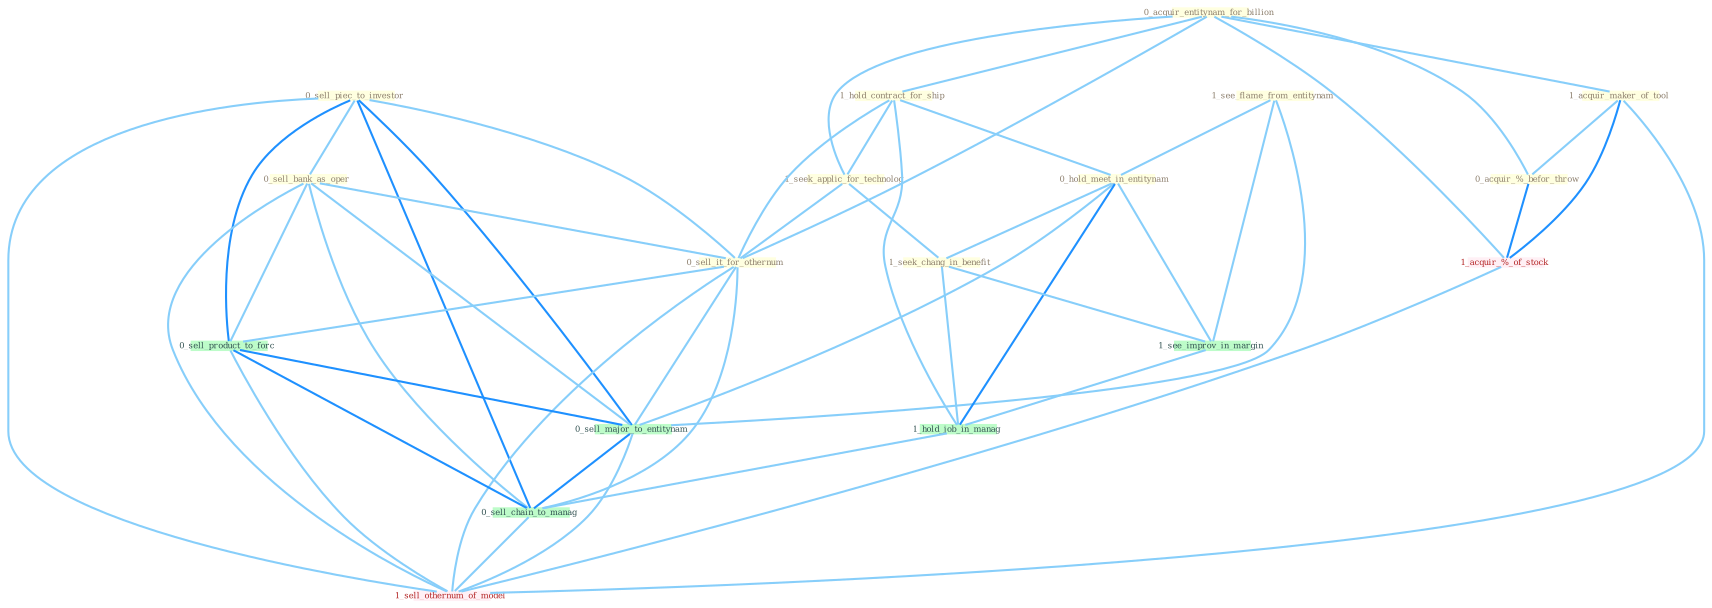 Graph G{ 
    node
    [shape=polygon,style=filled,width=.5,height=.06,color="#BDFCC9",fixedsize=true,fontsize=4,
    fontcolor="#2f4f4f"];
    {node
    [color="#ffffe0", fontcolor="#8b7d6b"] "1_see_flame_from_entitynam " "0_acquir_entitynam_for_billion " "1_hold_contract_for_ship " "1_seek_applic_for_technolog " "0_sell_piec_to_investor " "0_hold_meet_in_entitynam " "1_acquir_maker_of_tool " "1_seek_chang_in_benefit " "0_sell_bank_as_oper " "0_acquir_%_befor_throw " "0_sell_it_for_othernum "}
{node [color="#fff0f5", fontcolor="#b22222"] "1_acquir_%_of_stock " "1_sell_othernum_of_model "}
edge [color="#B0E2FF"];

	"1_see_flame_from_entitynam " -- "0_hold_meet_in_entitynam " [w="1", color="#87cefa" ];
	"1_see_flame_from_entitynam " -- "1_see_improv_in_margin " [w="1", color="#87cefa" ];
	"1_see_flame_from_entitynam " -- "0_sell_major_to_entitynam " [w="1", color="#87cefa" ];
	"0_acquir_entitynam_for_billion " -- "1_hold_contract_for_ship " [w="1", color="#87cefa" ];
	"0_acquir_entitynam_for_billion " -- "1_seek_applic_for_technolog " [w="1", color="#87cefa" ];
	"0_acquir_entitynam_for_billion " -- "1_acquir_maker_of_tool " [w="1", color="#87cefa" ];
	"0_acquir_entitynam_for_billion " -- "0_acquir_%_befor_throw " [w="1", color="#87cefa" ];
	"0_acquir_entitynam_for_billion " -- "0_sell_it_for_othernum " [w="1", color="#87cefa" ];
	"0_acquir_entitynam_for_billion " -- "1_acquir_%_of_stock " [w="1", color="#87cefa" ];
	"1_hold_contract_for_ship " -- "1_seek_applic_for_technolog " [w="1", color="#87cefa" ];
	"1_hold_contract_for_ship " -- "0_hold_meet_in_entitynam " [w="1", color="#87cefa" ];
	"1_hold_contract_for_ship " -- "0_sell_it_for_othernum " [w="1", color="#87cefa" ];
	"1_hold_contract_for_ship " -- "1_hold_job_in_manag " [w="1", color="#87cefa" ];
	"1_seek_applic_for_technolog " -- "1_seek_chang_in_benefit " [w="1", color="#87cefa" ];
	"1_seek_applic_for_technolog " -- "0_sell_it_for_othernum " [w="1", color="#87cefa" ];
	"0_sell_piec_to_investor " -- "0_sell_bank_as_oper " [w="1", color="#87cefa" ];
	"0_sell_piec_to_investor " -- "0_sell_it_for_othernum " [w="1", color="#87cefa" ];
	"0_sell_piec_to_investor " -- "0_sell_product_to_forc " [w="2", color="#1e90ff" , len=0.8];
	"0_sell_piec_to_investor " -- "0_sell_major_to_entitynam " [w="2", color="#1e90ff" , len=0.8];
	"0_sell_piec_to_investor " -- "0_sell_chain_to_manag " [w="2", color="#1e90ff" , len=0.8];
	"0_sell_piec_to_investor " -- "1_sell_othernum_of_model " [w="1", color="#87cefa" ];
	"0_hold_meet_in_entitynam " -- "1_seek_chang_in_benefit " [w="1", color="#87cefa" ];
	"0_hold_meet_in_entitynam " -- "1_see_improv_in_margin " [w="1", color="#87cefa" ];
	"0_hold_meet_in_entitynam " -- "1_hold_job_in_manag " [w="2", color="#1e90ff" , len=0.8];
	"0_hold_meet_in_entitynam " -- "0_sell_major_to_entitynam " [w="1", color="#87cefa" ];
	"1_acquir_maker_of_tool " -- "0_acquir_%_befor_throw " [w="1", color="#87cefa" ];
	"1_acquir_maker_of_tool " -- "1_acquir_%_of_stock " [w="2", color="#1e90ff" , len=0.8];
	"1_acquir_maker_of_tool " -- "1_sell_othernum_of_model " [w="1", color="#87cefa" ];
	"1_seek_chang_in_benefit " -- "1_see_improv_in_margin " [w="1", color="#87cefa" ];
	"1_seek_chang_in_benefit " -- "1_hold_job_in_manag " [w="1", color="#87cefa" ];
	"0_sell_bank_as_oper " -- "0_sell_it_for_othernum " [w="1", color="#87cefa" ];
	"0_sell_bank_as_oper " -- "0_sell_product_to_forc " [w="1", color="#87cefa" ];
	"0_sell_bank_as_oper " -- "0_sell_major_to_entitynam " [w="1", color="#87cefa" ];
	"0_sell_bank_as_oper " -- "0_sell_chain_to_manag " [w="1", color="#87cefa" ];
	"0_sell_bank_as_oper " -- "1_sell_othernum_of_model " [w="1", color="#87cefa" ];
	"0_acquir_%_befor_throw " -- "1_acquir_%_of_stock " [w="2", color="#1e90ff" , len=0.8];
	"0_sell_it_for_othernum " -- "0_sell_product_to_forc " [w="1", color="#87cefa" ];
	"0_sell_it_for_othernum " -- "0_sell_major_to_entitynam " [w="1", color="#87cefa" ];
	"0_sell_it_for_othernum " -- "0_sell_chain_to_manag " [w="1", color="#87cefa" ];
	"0_sell_it_for_othernum " -- "1_sell_othernum_of_model " [w="1", color="#87cefa" ];
	"1_see_improv_in_margin " -- "1_hold_job_in_manag " [w="1", color="#87cefa" ];
	"1_acquir_%_of_stock " -- "1_sell_othernum_of_model " [w="1", color="#87cefa" ];
	"1_hold_job_in_manag " -- "0_sell_chain_to_manag " [w="1", color="#87cefa" ];
	"0_sell_product_to_forc " -- "0_sell_major_to_entitynam " [w="2", color="#1e90ff" , len=0.8];
	"0_sell_product_to_forc " -- "0_sell_chain_to_manag " [w="2", color="#1e90ff" , len=0.8];
	"0_sell_product_to_forc " -- "1_sell_othernum_of_model " [w="1", color="#87cefa" ];
	"0_sell_major_to_entitynam " -- "0_sell_chain_to_manag " [w="2", color="#1e90ff" , len=0.8];
	"0_sell_major_to_entitynam " -- "1_sell_othernum_of_model " [w="1", color="#87cefa" ];
	"0_sell_chain_to_manag " -- "1_sell_othernum_of_model " [w="1", color="#87cefa" ];
}